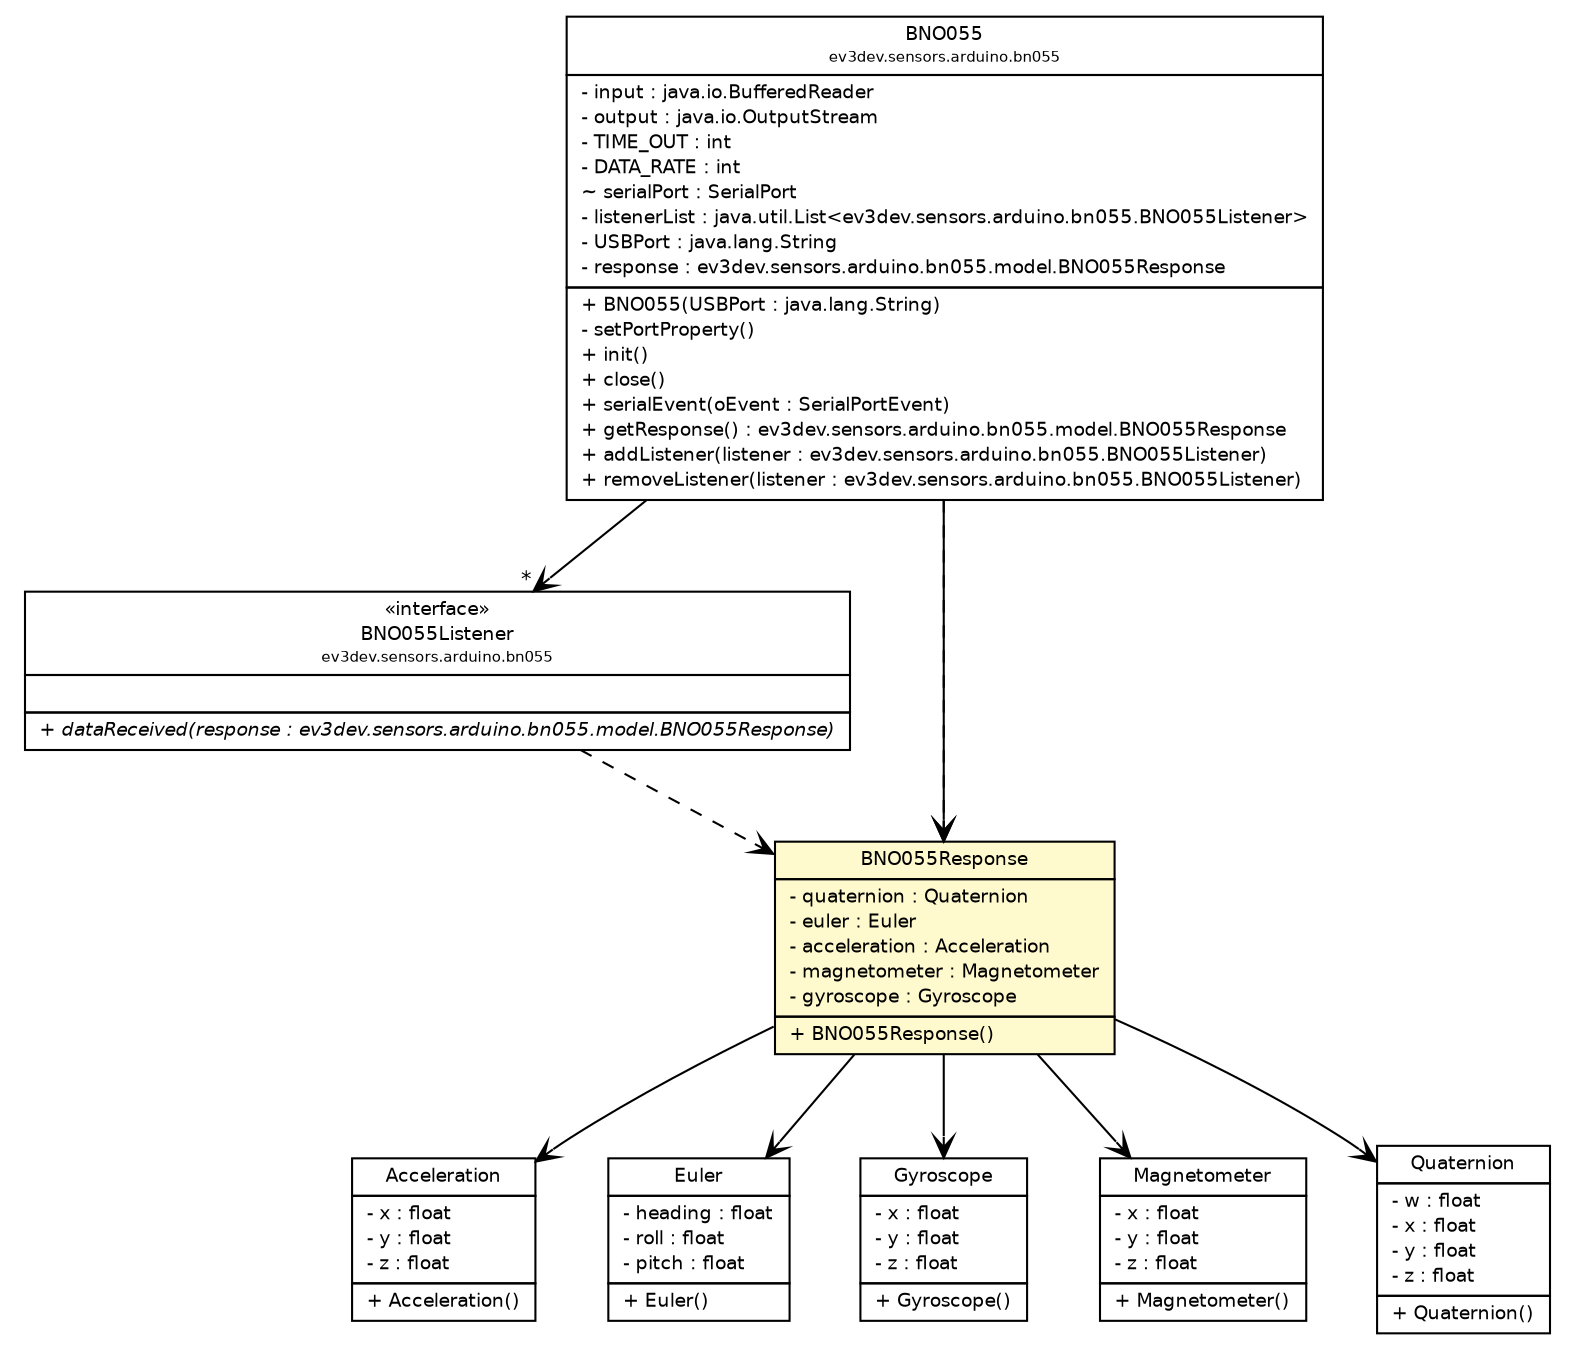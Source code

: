 #!/usr/local/bin/dot
#
# Class diagram 
# Generated by UMLGraph version R5_6-24-gf6e263 (http://www.umlgraph.org/)
#

digraph G {
	edge [fontname="Helvetica",fontsize=10,labelfontname="Helvetica",labelfontsize=10];
	node [fontname="Helvetica",fontsize=10,shape=plaintext];
	nodesep=0.25;
	ranksep=0.5;
	// ev3dev.sensors.arduino.bn055.BNO055
	c506 [label=<<table title="ev3dev.sensors.arduino.bn055.BNO055" border="0" cellborder="1" cellspacing="0" cellpadding="2" port="p" href="../BNO055.html">
		<tr><td><table border="0" cellspacing="0" cellpadding="1">
<tr><td align="center" balign="center"> BNO055 </td></tr>
<tr><td align="center" balign="center"><font point-size="7.0"> ev3dev.sensors.arduino.bn055 </font></td></tr>
		</table></td></tr>
		<tr><td><table border="0" cellspacing="0" cellpadding="1">
<tr><td align="left" balign="left"> - input : java.io.BufferedReader </td></tr>
<tr><td align="left" balign="left"> - output : java.io.OutputStream </td></tr>
<tr><td align="left" balign="left"> - TIME_OUT : int </td></tr>
<tr><td align="left" balign="left"> - DATA_RATE : int </td></tr>
<tr><td align="left" balign="left"> ~ serialPort : SerialPort </td></tr>
<tr><td align="left" balign="left"> - listenerList : java.util.List&lt;ev3dev.sensors.arduino.bn055.BNO055Listener&gt; </td></tr>
<tr><td align="left" balign="left"> - USBPort : java.lang.String </td></tr>
<tr><td align="left" balign="left"> - response : ev3dev.sensors.arduino.bn055.model.BNO055Response </td></tr>
		</table></td></tr>
		<tr><td><table border="0" cellspacing="0" cellpadding="1">
<tr><td align="left" balign="left"> + BNO055(USBPort : java.lang.String) </td></tr>
<tr><td align="left" balign="left"> - setPortProperty() </td></tr>
<tr><td align="left" balign="left"> + init() </td></tr>
<tr><td align="left" balign="left"> + close() </td></tr>
<tr><td align="left" balign="left"> + serialEvent(oEvent : SerialPortEvent) </td></tr>
<tr><td align="left" balign="left"> + getResponse() : ev3dev.sensors.arduino.bn055.model.BNO055Response </td></tr>
<tr><td align="left" balign="left"> + addListener(listener : ev3dev.sensors.arduino.bn055.BNO055Listener) </td></tr>
<tr><td align="left" balign="left"> + removeListener(listener : ev3dev.sensors.arduino.bn055.BNO055Listener) </td></tr>
		</table></td></tr>
		</table>>, URL="../BNO055.html", fontname="Helvetica", fontcolor="black", fontsize=9.0];
	// ev3dev.sensors.arduino.bn055.BNO055Listener
	c508 [label=<<table title="ev3dev.sensors.arduino.bn055.BNO055Listener" border="0" cellborder="1" cellspacing="0" cellpadding="2" port="p" href="../BNO055Listener.html">
		<tr><td><table border="0" cellspacing="0" cellpadding="1">
<tr><td align="center" balign="center"> &#171;interface&#187; </td></tr>
<tr><td align="center" balign="center"> BNO055Listener </td></tr>
<tr><td align="center" balign="center"><font point-size="7.0"> ev3dev.sensors.arduino.bn055 </font></td></tr>
		</table></td></tr>
		<tr><td><table border="0" cellspacing="0" cellpadding="1">
<tr><td align="left" balign="left">  </td></tr>
		</table></td></tr>
		<tr><td><table border="0" cellspacing="0" cellpadding="1">
<tr><td align="left" balign="left"><font face="Helvetica-Oblique" point-size="9.0"> + dataReceived(response : ev3dev.sensors.arduino.bn055.model.BNO055Response) </font></td></tr>
		</table></td></tr>
		</table>>, URL="../BNO055Listener.html", fontname="Helvetica", fontcolor="black", fontsize=9.0];
	// ev3dev.sensors.arduino.bn055.model.Acceleration
	c509 [label=<<table title="ev3dev.sensors.arduino.bn055.model.Acceleration" border="0" cellborder="1" cellspacing="0" cellpadding="2" port="p" href="./Acceleration.html">
		<tr><td><table border="0" cellspacing="0" cellpadding="1">
<tr><td align="center" balign="center"> Acceleration </td></tr>
		</table></td></tr>
		<tr><td><table border="0" cellspacing="0" cellpadding="1">
<tr><td align="left" balign="left"> - x : float </td></tr>
<tr><td align="left" balign="left"> - y : float </td></tr>
<tr><td align="left" balign="left"> - z : float </td></tr>
		</table></td></tr>
		<tr><td><table border="0" cellspacing="0" cellpadding="1">
<tr><td align="left" balign="left"> + Acceleration() </td></tr>
		</table></td></tr>
		</table>>, URL="./Acceleration.html", fontname="Helvetica", fontcolor="black", fontsize=9.0];
	// ev3dev.sensors.arduino.bn055.model.BNO055Response
	c510 [label=<<table title="ev3dev.sensors.arduino.bn055.model.BNO055Response" border="0" cellborder="1" cellspacing="0" cellpadding="2" port="p" bgcolor="lemonChiffon" href="./BNO055Response.html">
		<tr><td><table border="0" cellspacing="0" cellpadding="1">
<tr><td align="center" balign="center"> BNO055Response </td></tr>
		</table></td></tr>
		<tr><td><table border="0" cellspacing="0" cellpadding="1">
<tr><td align="left" balign="left"> - quaternion : Quaternion </td></tr>
<tr><td align="left" balign="left"> - euler : Euler </td></tr>
<tr><td align="left" balign="left"> - acceleration : Acceleration </td></tr>
<tr><td align="left" balign="left"> - magnetometer : Magnetometer </td></tr>
<tr><td align="left" balign="left"> - gyroscope : Gyroscope </td></tr>
		</table></td></tr>
		<tr><td><table border="0" cellspacing="0" cellpadding="1">
<tr><td align="left" balign="left"> + BNO055Response() </td></tr>
		</table></td></tr>
		</table>>, URL="./BNO055Response.html", fontname="Helvetica", fontcolor="black", fontsize=9.0];
	// ev3dev.sensors.arduino.bn055.model.Euler
	c511 [label=<<table title="ev3dev.sensors.arduino.bn055.model.Euler" border="0" cellborder="1" cellspacing="0" cellpadding="2" port="p" href="./Euler.html">
		<tr><td><table border="0" cellspacing="0" cellpadding="1">
<tr><td align="center" balign="center"> Euler </td></tr>
		</table></td></tr>
		<tr><td><table border="0" cellspacing="0" cellpadding="1">
<tr><td align="left" balign="left"> - heading : float </td></tr>
<tr><td align="left" balign="left"> - roll : float </td></tr>
<tr><td align="left" balign="left"> - pitch : float </td></tr>
		</table></td></tr>
		<tr><td><table border="0" cellspacing="0" cellpadding="1">
<tr><td align="left" balign="left"> + Euler() </td></tr>
		</table></td></tr>
		</table>>, URL="./Euler.html", fontname="Helvetica", fontcolor="black", fontsize=9.0];
	// ev3dev.sensors.arduino.bn055.model.Gyroscope
	c512 [label=<<table title="ev3dev.sensors.arduino.bn055.model.Gyroscope" border="0" cellborder="1" cellspacing="0" cellpadding="2" port="p" href="./Gyroscope.html">
		<tr><td><table border="0" cellspacing="0" cellpadding="1">
<tr><td align="center" balign="center"> Gyroscope </td></tr>
		</table></td></tr>
		<tr><td><table border="0" cellspacing="0" cellpadding="1">
<tr><td align="left" balign="left"> - x : float </td></tr>
<tr><td align="left" balign="left"> - y : float </td></tr>
<tr><td align="left" balign="left"> - z : float </td></tr>
		</table></td></tr>
		<tr><td><table border="0" cellspacing="0" cellpadding="1">
<tr><td align="left" balign="left"> + Gyroscope() </td></tr>
		</table></td></tr>
		</table>>, URL="./Gyroscope.html", fontname="Helvetica", fontcolor="black", fontsize=9.0];
	// ev3dev.sensors.arduino.bn055.model.Magnetometer
	c513 [label=<<table title="ev3dev.sensors.arduino.bn055.model.Magnetometer" border="0" cellborder="1" cellspacing="0" cellpadding="2" port="p" href="./Magnetometer.html">
		<tr><td><table border="0" cellspacing="0" cellpadding="1">
<tr><td align="center" balign="center"> Magnetometer </td></tr>
		</table></td></tr>
		<tr><td><table border="0" cellspacing="0" cellpadding="1">
<tr><td align="left" balign="left"> - x : float </td></tr>
<tr><td align="left" balign="left"> - y : float </td></tr>
<tr><td align="left" balign="left"> - z : float </td></tr>
		</table></td></tr>
		<tr><td><table border="0" cellspacing="0" cellpadding="1">
<tr><td align="left" balign="left"> + Magnetometer() </td></tr>
		</table></td></tr>
		</table>>, URL="./Magnetometer.html", fontname="Helvetica", fontcolor="black", fontsize=9.0];
	// ev3dev.sensors.arduino.bn055.model.Quaternion
	c514 [label=<<table title="ev3dev.sensors.arduino.bn055.model.Quaternion" border="0" cellborder="1" cellspacing="0" cellpadding="2" port="p" href="./Quaternion.html">
		<tr><td><table border="0" cellspacing="0" cellpadding="1">
<tr><td align="center" balign="center"> Quaternion </td></tr>
		</table></td></tr>
		<tr><td><table border="0" cellspacing="0" cellpadding="1">
<tr><td align="left" balign="left"> - w : float </td></tr>
<tr><td align="left" balign="left"> - x : float </td></tr>
<tr><td align="left" balign="left"> - y : float </td></tr>
<tr><td align="left" balign="left"> - z : float </td></tr>
		</table></td></tr>
		<tr><td><table border="0" cellspacing="0" cellpadding="1">
<tr><td align="left" balign="left"> + Quaternion() </td></tr>
		</table></td></tr>
		</table>>, URL="./Quaternion.html", fontname="Helvetica", fontcolor="black", fontsize=9.0];
	// ev3dev.sensors.arduino.bn055.BNO055 NAVASSOC ev3dev.sensors.arduino.bn055.BNO055Listener
	c506:p -> c508:p [taillabel="", label="", headlabel="*", fontname="Helvetica", fontcolor="black", fontsize=10.0, color="black", arrowhead=open];
	// ev3dev.sensors.arduino.bn055.BNO055 NAVASSOC ev3dev.sensors.arduino.bn055.model.BNO055Response
	c506:p -> c510:p [taillabel="", label="", headlabel="", fontname="Helvetica", fontcolor="black", fontsize=10.0, color="black", arrowhead=open];
	// ev3dev.sensors.arduino.bn055.model.BNO055Response NAVASSOC ev3dev.sensors.arduino.bn055.model.Quaternion
	c510:p -> c514:p [taillabel="", label="", headlabel="", fontname="Helvetica", fontcolor="black", fontsize=10.0, color="black", arrowhead=open];
	// ev3dev.sensors.arduino.bn055.model.BNO055Response NAVASSOC ev3dev.sensors.arduino.bn055.model.Euler
	c510:p -> c511:p [taillabel="", label="", headlabel="", fontname="Helvetica", fontcolor="black", fontsize=10.0, color="black", arrowhead=open];
	// ev3dev.sensors.arduino.bn055.model.BNO055Response NAVASSOC ev3dev.sensors.arduino.bn055.model.Acceleration
	c510:p -> c509:p [taillabel="", label="", headlabel="", fontname="Helvetica", fontcolor="black", fontsize=10.0, color="black", arrowhead=open];
	// ev3dev.sensors.arduino.bn055.model.BNO055Response NAVASSOC ev3dev.sensors.arduino.bn055.model.Magnetometer
	c510:p -> c513:p [taillabel="", label="", headlabel="", fontname="Helvetica", fontcolor="black", fontsize=10.0, color="black", arrowhead=open];
	// ev3dev.sensors.arduino.bn055.model.BNO055Response NAVASSOC ev3dev.sensors.arduino.bn055.model.Gyroscope
	c510:p -> c512:p [taillabel="", label="", headlabel="", fontname="Helvetica", fontcolor="black", fontsize=10.0, color="black", arrowhead=open];
	// ev3dev.sensors.arduino.bn055.BNO055 DEPEND ev3dev.sensors.arduino.bn055.model.BNO055Response
	c506:p -> c510:p [taillabel="", label="", headlabel="", fontname="Helvetica", fontcolor="black", fontsize=10.0, color="black", arrowhead=open, style=dashed];
	// ev3dev.sensors.arduino.bn055.BNO055Listener DEPEND ev3dev.sensors.arduino.bn055.model.BNO055Response
	c508:p -> c510:p [taillabel="", label="", headlabel="", fontname="Helvetica", fontcolor="black", fontsize=10.0, color="black", arrowhead=open, style=dashed];
}

